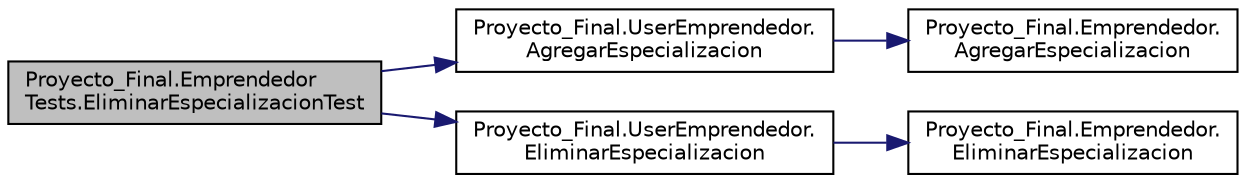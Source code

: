 digraph "Proyecto_Final.EmprendedorTests.EliminarEspecializacionTest"
{
 // INTERACTIVE_SVG=YES
 // LATEX_PDF_SIZE
  edge [fontname="Helvetica",fontsize="10",labelfontname="Helvetica",labelfontsize="10"];
  node [fontname="Helvetica",fontsize="10",shape=record];
  rankdir="LR";
  Node1 [label="Proyecto_Final.Emprendedor\lTests.EliminarEspecializacionTest",height=0.2,width=0.4,color="black", fillcolor="grey75", style="filled", fontcolor="black",tooltip="Prueba que se eliminan especializaciones correctamente."];
  Node1 -> Node2 [color="midnightblue",fontsize="10",style="solid",fontname="Helvetica"];
  Node2 [label="Proyecto_Final.UserEmprendedor.\lAgregarEspecializacion",height=0.2,width=0.4,color="black", fillcolor="white", style="filled",URL="$classProyecto__Final_1_1UserEmprendedor.html#aceb26419553fd30abab95bf345378737",tooltip="Agrega a la lista de especializaciones que contiene la clase \"Emprendedor\" una especialización."];
  Node2 -> Node3 [color="midnightblue",fontsize="10",style="solid",fontname="Helvetica"];
  Node3 [label="Proyecto_Final.Emprendedor.\lAgregarEspecializacion",height=0.2,width=0.4,color="black", fillcolor="white", style="filled",URL="$classProyecto__Final_1_1Emprendedor.html#a5f3117fcef7793535e68bb06484fd112",tooltip="Agrega una Especialización al Emprendedor."];
  Node1 -> Node4 [color="midnightblue",fontsize="10",style="solid",fontname="Helvetica"];
  Node4 [label="Proyecto_Final.UserEmprendedor.\lEliminarEspecializacion",height=0.2,width=0.4,color="black", fillcolor="white", style="filled",URL="$classProyecto__Final_1_1UserEmprendedor.html#a8514c0e67c73d1f48dda51a8531d1e83",tooltip="Elimina de la lista de especializaciones que contiene la clase \"Emprendedor una especialización."];
  Node4 -> Node5 [color="midnightblue",fontsize="10",style="solid",fontname="Helvetica"];
  Node5 [label="Proyecto_Final.Emprendedor.\lEliminarEspecializacion",height=0.2,width=0.4,color="black", fillcolor="white", style="filled",URL="$classProyecto__Final_1_1Emprendedor.html#a8884984c4380a01ce8bbd46c0d2b6b77",tooltip="Elimina una Especialización al Emprendedor."];
}
